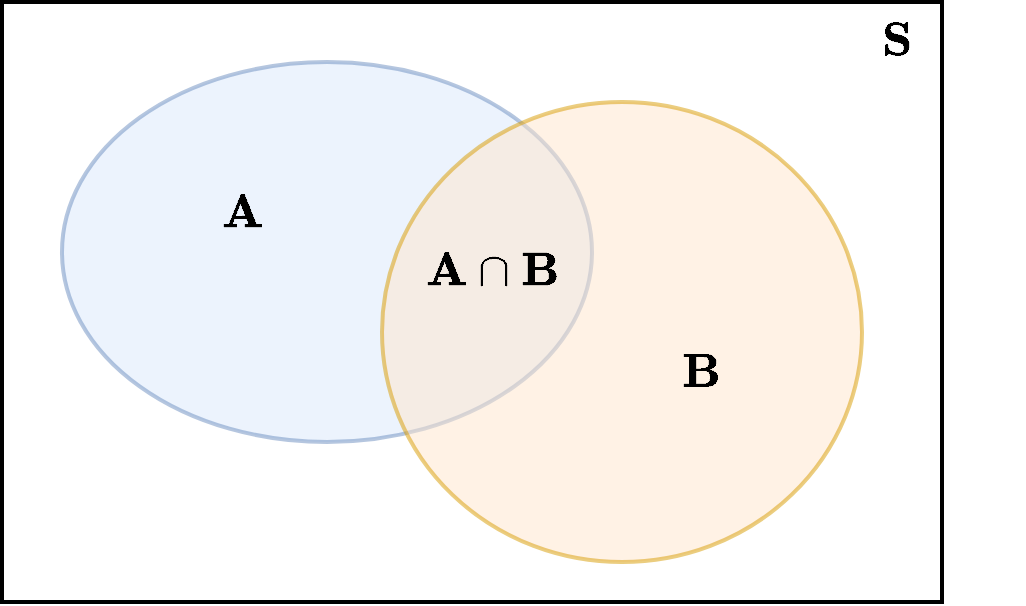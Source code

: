 <mxfile version="20.3.0" type="device"><diagram id="iNSDWAqDzrjI0HOQl_qb" name="Page-1"><mxGraphModel dx="1102" dy="1953" grid="1" gridSize="10" guides="1" tooltips="1" connect="1" arrows="1" fold="1" page="1" pageScale="1" pageWidth="850" pageHeight="1100" math="1" shadow="0"><root><mxCell id="0"/><mxCell id="1" parent="0"/><mxCell id="0rlCRViXesMUhfK-X_jV-4" value="" style="rounded=0;whiteSpace=wrap;html=1;strokeWidth=2;" vertex="1" parent="1"><mxGeometry x="190" y="250" width="470" height="300" as="geometry"/></mxCell><mxCell id="0rlCRViXesMUhfK-X_jV-1" value="" style="ellipse;whiteSpace=wrap;html=1;fillColor=#dae8fc;strokeColor=#6c8ebf;strokeWidth=2;opacity=50;" vertex="1" parent="1"><mxGeometry x="220" y="280" width="265" height="190" as="geometry"/></mxCell><mxCell id="0rlCRViXesMUhfK-X_jV-3" value="&lt;span style=&quot;font-size: 20px;&quot;&gt;$$\textbf{A}$$&lt;/span&gt;" style="text;html=1;strokeColor=none;fillColor=none;align=center;verticalAlign=middle;whiteSpace=wrap;rounded=0;" vertex="1" parent="1"><mxGeometry x="280" y="340" width="60" height="30" as="geometry"/></mxCell><mxCell id="0rlCRViXesMUhfK-X_jV-5" value="" style="ellipse;whiteSpace=wrap;html=1;fillColor=#ffe6cc;strokeColor=#d79b00;strokeWidth=2;opacity=50;" vertex="1" parent="1"><mxGeometry x="380" y="300" width="240" height="230" as="geometry"/></mxCell><mxCell id="0rlCRViXesMUhfK-X_jV-6" value="&lt;span style=&quot;font-size: 20px;&quot;&gt;$$\textbf{B}$$&lt;/span&gt;" style="text;html=1;strokeColor=none;fillColor=none;align=center;verticalAlign=middle;whiteSpace=wrap;rounded=0;" vertex="1" parent="1"><mxGeometry x="510" y="420" width="60" height="30" as="geometry"/></mxCell><mxCell id="0rlCRViXesMUhfK-X_jV-7" value="&lt;span style=&quot;font-size: 20px;&quot;&gt;$$\textbf{S}$$&lt;/span&gt;" style="text;html=1;strokeColor=none;fillColor=none;align=center;verticalAlign=middle;whiteSpace=wrap;rounded=0;" vertex="1" parent="1"><mxGeometry x="608" y="254" width="60" height="30" as="geometry"/></mxCell><mxCell id="0rlCRViXesMUhfK-X_jV-12" value="&lt;span style=&quot;font-size: 20px;&quot;&gt;$$\textbf{A} \cap \textbf{B} $$&lt;/span&gt;" style="text;html=1;strokeColor=none;fillColor=none;align=center;verticalAlign=middle;whiteSpace=wrap;rounded=0;" vertex="1" parent="1"><mxGeometry x="405" y="369" width="60" height="30" as="geometry"/></mxCell></root></mxGraphModel></diagram></mxfile>